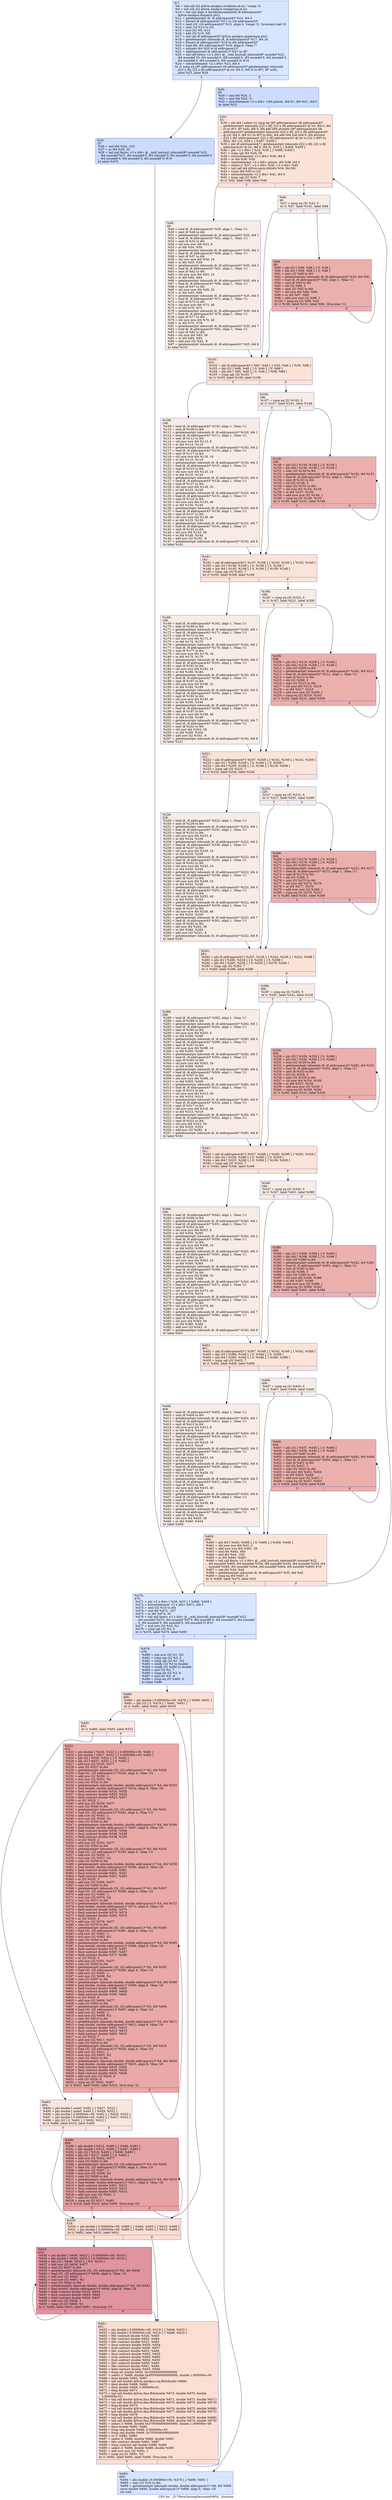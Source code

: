 digraph "CFG for '_Z17PermTestingDeviceiiiiPdPiS_' function" {
	label="CFG for '_Z17PermTestingDeviceiiiiPdPiS_' function";

	Node0x4ada310 [shape=record,color="#3d50c3ff", style=filled, fillcolor="#a7c5fe70",label="{%7:\l  %8 = tail call i32 @llvm.amdgcn.workitem.id.x(), !range !4\l  %9 = tail call i32 @llvm.amdgcn.workgroup.id.x()\l  %10 = tail call align 4 dereferenceable(64) i8 addrspace(4)*\l... @llvm.amdgcn.dispatch.ptr()\l  %11 = getelementptr i8, i8 addrspace(4)* %10, i64 4\l  %12 = bitcast i8 addrspace(4)* %11 to i16 addrspace(4)*\l  %13 = load i16, i16 addrspace(4)* %12, align 4, !range !5, !invariant.load !6\l  %14 = zext i16 %13 to i32\l  %15 = mul i32 %9, %14\l  %16 = add i32 %15, %8\l  %17 = tail call i8 addrspace(4)* @llvm.amdgcn.implicitarg.ptr()\l  %18 = getelementptr inbounds i8, i8 addrspace(4)* %17, i64 24\l  %19 = bitcast i8 addrspace(4)* %18 to i64 addrspace(4)*\l  %20 = load i64, i64 addrspace(4)* %19, align 8, !tbaa !7\l  %21 = inttoptr i64 %20 to i8 addrspace(1)*\l  %22 = addrspacecast i8 addrspace(1)* %21 to i8*\l  %23 = tail call fastcc \<2 x i64\> @__ockl_hostcall_internal(i8* noundef %22,\l... i64 noundef 33, i64 noundef 0, i64 noundef 0, i64 noundef 0, i64 noundef 0,\l... i64 noundef 0, i64 noundef 0, i64 noundef 0) #10\l  %24 = extractelement \<2 x i64\> %23, i64 0\l  br i1 icmp eq (i8* addrspacecast (i8 addrspace(4)* getelementptr inbounds\l... ([22 x i8], [22 x i8] addrspace(4)* @.str, i64 0, i64 0) to i8*), i8* null),\l... label %25, label %29\l|{<s0>T|<s1>F}}"];
	Node0x4ada310:s0 -> Node0x4adcff0;
	Node0x4ada310:s1 -> Node0x4add9e0;
	Node0x4adcff0 [shape=record,color="#3d50c3ff", style=filled, fillcolor="#8caffe70",label="{%25:\l25:                                               \l  %26 = and i64 %24, -225\l  %27 = or i64 %26, 32\l  %28 = tail call fastcc \<2 x i64\> @__ockl_hostcall_internal(i8* noundef %22,\l... i64 noundef %27, i64 noundef 0, i64 noundef 0, i64 noundef 0, i64 noundef 0,\l... i64 noundef 0, i64 noundef 0, i64 noundef 0) #10\l  br label %470\l}"];
	Node0x4adcff0 -> Node0x4addcc0;
	Node0x4add9e0 [shape=record,color="#3d50c3ff", style=filled, fillcolor="#8caffe70",label="{%29:\l29:                                               \l  %30 = and i64 %24, 2\l  %31 = and i64 %24, -3\l  %32 = insertelement \<2 x i64\> \<i64 poison, i64 0\>, i64 %31, i64 0\l  br label %33\l}"];
	Node0x4add9e0 -> Node0x4adc130;
	Node0x4adc130 [shape=record,color="#3d50c3ff", style=filled, fillcolor="#f6bfa670",label="{%33:\l33:                                               \l  %34 = phi i64 [ select (i1 icmp eq (i8* addrspacecast (i8 addrspace(4)*\l... getelementptr inbounds ([22 x i8], [22 x i8] addrspace(4)* @.str, i64 0, i64\l... 0) to i8*), i8* null), i64 0, i64 add (i64 ptrtoint (i8* addrspacecast (i8\l... addrspace(4)* getelementptr inbounds ([22 x i8], [22 x i8] addrspace(4)*\l... @.str, i64 0, i64 21) to i8*) to i64), i64 add (i64 sub (i64 0, i64 ptrtoint\l... ([22 x i8]* addrspacecast ([22 x i8] addrspace(4)* @.str to [22 x i8]*) to\l... i64)), i64 1))), %29 ], [ %467, %459 ]\l  %35 = phi i8 addrspace(4)* [ getelementptr inbounds ([22 x i8], [22 x i8]\l... addrspace(4)* @.str, i64 0, i64 0), %29 ], [ %468, %459 ]\l  %36 = phi \<2 x i64\> [ %32, %29 ], [ %466, %459 ]\l  %37 = icmp ugt i64 %34, 56\l  %38 = extractelement \<2 x i64\> %36, i64 0\l  %39 = or i64 %38, %30\l  %40 = insertelement \<2 x i64\> poison, i64 %39, i64 0\l  %41 = select i1 %37, \<2 x i64\> %36, \<2 x i64\> %40\l  %42 = tail call i64 @llvm.umin.i64(i64 %34, i64 56)\l  %43 = trunc i64 %42 to i32\l  %44 = extractelement \<2 x i64\> %41, i64 0\l  %45 = icmp ugt i32 %43, 7\l  br i1 %45, label %48, label %46\l|{<s0>T|<s1>F}}"];
	Node0x4adc130:s0 -> Node0x4adf8d0;
	Node0x4adc130:s1 -> Node0x4adf960;
	Node0x4adf960 [shape=record,color="#3d50c3ff", style=filled, fillcolor="#ecd3c570",label="{%46:\l46:                                               \l  %47 = icmp eq i32 %43, 0\l  br i1 %47, label %101, label %88\l|{<s0>T|<s1>F}}"];
	Node0x4adf960:s0 -> Node0x4adfb60;
	Node0x4adf960:s1 -> Node0x4adfbb0;
	Node0x4adf8d0 [shape=record,color="#3d50c3ff", style=filled, fillcolor="#ecd3c570",label="{%48:\l48:                                               \l  %49 = load i8, i8 addrspace(4)* %35, align 1, !tbaa !11\l  %50 = zext i8 %49 to i64\l  %51 = getelementptr inbounds i8, i8 addrspace(4)* %35, i64 1\l  %52 = load i8, i8 addrspace(4)* %51, align 1, !tbaa !11\l  %53 = zext i8 %52 to i64\l  %54 = shl nuw nsw i64 %53, 8\l  %55 = or i64 %54, %50\l  %56 = getelementptr inbounds i8, i8 addrspace(4)* %35, i64 2\l  %57 = load i8, i8 addrspace(4)* %56, align 1, !tbaa !11\l  %58 = zext i8 %57 to i64\l  %59 = shl nuw nsw i64 %58, 16\l  %60 = or i64 %55, %59\l  %61 = getelementptr inbounds i8, i8 addrspace(4)* %35, i64 3\l  %62 = load i8, i8 addrspace(4)* %61, align 1, !tbaa !11\l  %63 = zext i8 %62 to i64\l  %64 = shl nuw nsw i64 %63, 24\l  %65 = or i64 %60, %64\l  %66 = getelementptr inbounds i8, i8 addrspace(4)* %35, i64 4\l  %67 = load i8, i8 addrspace(4)* %66, align 1, !tbaa !11\l  %68 = zext i8 %67 to i64\l  %69 = shl nuw nsw i64 %68, 32\l  %70 = or i64 %65, %69\l  %71 = getelementptr inbounds i8, i8 addrspace(4)* %35, i64 5\l  %72 = load i8, i8 addrspace(4)* %71, align 1, !tbaa !11\l  %73 = zext i8 %72 to i64\l  %74 = shl nuw nsw i64 %73, 40\l  %75 = or i64 %70, %74\l  %76 = getelementptr inbounds i8, i8 addrspace(4)* %35, i64 6\l  %77 = load i8, i8 addrspace(4)* %76, align 1, !tbaa !11\l  %78 = zext i8 %77 to i64\l  %79 = shl nuw nsw i64 %78, 48\l  %80 = or i64 %75, %79\l  %81 = getelementptr inbounds i8, i8 addrspace(4)* %35, i64 7\l  %82 = load i8, i8 addrspace(4)* %81, align 1, !tbaa !11\l  %83 = zext i8 %82 to i64\l  %84 = shl nuw i64 %83, 56\l  %85 = or i64 %80, %84\l  %86 = add nsw i32 %43, -8\l  %87 = getelementptr inbounds i8, i8 addrspace(4)* %35, i64 8\l  br label %101\l}"];
	Node0x4adf8d0 -> Node0x4adfb60;
	Node0x4adfbb0 [shape=record,color="#3d50c3ff", style=filled, fillcolor="#d24b4070",label="{%88:\l88:                                               \l  %89 = phi i32 [ %99, %88 ], [ 0, %46 ]\l  %90 = phi i64 [ %98, %88 ], [ 0, %46 ]\l  %91 = zext i32 %89 to i64\l  %92 = getelementptr inbounds i8, i8 addrspace(4)* %35, i64 %91\l  %93 = load i8, i8 addrspace(4)* %92, align 1, !tbaa !11\l  %94 = zext i8 %93 to i64\l  %95 = shl i32 %89, 3\l  %96 = zext i32 %95 to i64\l  %97 = shl nuw i64 %94, %96\l  %98 = or i64 %97, %90\l  %99 = add nuw nsw i32 %89, 1\l  %100 = icmp eq i32 %99, %43\l  br i1 %100, label %101, label %88, !llvm.loop !12\l|{<s0>T|<s1>F}}"];
	Node0x4adfbb0:s0 -> Node0x4adfb60;
	Node0x4adfbb0:s1 -> Node0x4adfbb0;
	Node0x4adfb60 [shape=record,color="#3d50c3ff", style=filled, fillcolor="#f6bfa670",label="{%101:\l101:                                              \l  %102 = phi i8 addrspace(4)* [ %87, %48 ], [ %35, %46 ], [ %35, %88 ]\l  %103 = phi i32 [ %86, %48 ], [ 0, %46 ], [ 0, %88 ]\l  %104 = phi i64 [ %85, %48 ], [ 0, %46 ], [ %98, %88 ]\l  %105 = icmp ugt i32 %103, 7\l  br i1 %105, label %108, label %106\l|{<s0>T|<s1>F}}"];
	Node0x4adfb60:s0 -> Node0x4ae2850;
	Node0x4adfb60:s1 -> Node0x4ae28a0;
	Node0x4ae28a0 [shape=record,color="#3d50c3ff", style=filled, fillcolor="#ecd3c570",label="{%106:\l106:                                              \l  %107 = icmp eq i32 %103, 0\l  br i1 %107, label %161, label %148\l|{<s0>T|<s1>F}}"];
	Node0x4ae28a0:s0 -> Node0x4ae2a70;
	Node0x4ae28a0:s1 -> Node0x4ae2ac0;
	Node0x4ae2850 [shape=record,color="#3d50c3ff", style=filled, fillcolor="#ecd3c570",label="{%108:\l108:                                              \l  %109 = load i8, i8 addrspace(4)* %102, align 1, !tbaa !11\l  %110 = zext i8 %109 to i64\l  %111 = getelementptr inbounds i8, i8 addrspace(4)* %102, i64 1\l  %112 = load i8, i8 addrspace(4)* %111, align 1, !tbaa !11\l  %113 = zext i8 %112 to i64\l  %114 = shl nuw nsw i64 %113, 8\l  %115 = or i64 %114, %110\l  %116 = getelementptr inbounds i8, i8 addrspace(4)* %102, i64 2\l  %117 = load i8, i8 addrspace(4)* %116, align 1, !tbaa !11\l  %118 = zext i8 %117 to i64\l  %119 = shl nuw nsw i64 %118, 16\l  %120 = or i64 %115, %119\l  %121 = getelementptr inbounds i8, i8 addrspace(4)* %102, i64 3\l  %122 = load i8, i8 addrspace(4)* %121, align 1, !tbaa !11\l  %123 = zext i8 %122 to i64\l  %124 = shl nuw nsw i64 %123, 24\l  %125 = or i64 %120, %124\l  %126 = getelementptr inbounds i8, i8 addrspace(4)* %102, i64 4\l  %127 = load i8, i8 addrspace(4)* %126, align 1, !tbaa !11\l  %128 = zext i8 %127 to i64\l  %129 = shl nuw nsw i64 %128, 32\l  %130 = or i64 %125, %129\l  %131 = getelementptr inbounds i8, i8 addrspace(4)* %102, i64 5\l  %132 = load i8, i8 addrspace(4)* %131, align 1, !tbaa !11\l  %133 = zext i8 %132 to i64\l  %134 = shl nuw nsw i64 %133, 40\l  %135 = or i64 %130, %134\l  %136 = getelementptr inbounds i8, i8 addrspace(4)* %102, i64 6\l  %137 = load i8, i8 addrspace(4)* %136, align 1, !tbaa !11\l  %138 = zext i8 %137 to i64\l  %139 = shl nuw nsw i64 %138, 48\l  %140 = or i64 %135, %139\l  %141 = getelementptr inbounds i8, i8 addrspace(4)* %102, i64 7\l  %142 = load i8, i8 addrspace(4)* %141, align 1, !tbaa !11\l  %143 = zext i8 %142 to i64\l  %144 = shl nuw i64 %143, 56\l  %145 = or i64 %140, %144\l  %146 = add nsw i32 %103, -8\l  %147 = getelementptr inbounds i8, i8 addrspace(4)* %102, i64 8\l  br label %161\l}"];
	Node0x4ae2850 -> Node0x4ae2a70;
	Node0x4ae2ac0 [shape=record,color="#3d50c3ff", style=filled, fillcolor="#d24b4070",label="{%148:\l148:                                              \l  %149 = phi i32 [ %159, %148 ], [ 0, %106 ]\l  %150 = phi i64 [ %158, %148 ], [ 0, %106 ]\l  %151 = zext i32 %149 to i64\l  %152 = getelementptr inbounds i8, i8 addrspace(4)* %102, i64 %151\l  %153 = load i8, i8 addrspace(4)* %152, align 1, !tbaa !11\l  %154 = zext i8 %153 to i64\l  %155 = shl i32 %149, 3\l  %156 = zext i32 %155 to i64\l  %157 = shl nuw i64 %154, %156\l  %158 = or i64 %157, %150\l  %159 = add nuw nsw i32 %149, 1\l  %160 = icmp eq i32 %159, %103\l  br i1 %160, label %161, label %148\l|{<s0>T|<s1>F}}"];
	Node0x4ae2ac0:s0 -> Node0x4ae2a70;
	Node0x4ae2ac0:s1 -> Node0x4ae2ac0;
	Node0x4ae2a70 [shape=record,color="#3d50c3ff", style=filled, fillcolor="#f6bfa670",label="{%161:\l161:                                              \l  %162 = phi i8 addrspace(4)* [ %147, %108 ], [ %102, %106 ], [ %102, %148 ]\l  %163 = phi i32 [ %146, %108 ], [ 0, %106 ], [ 0, %148 ]\l  %164 = phi i64 [ %145, %108 ], [ 0, %106 ], [ %158, %148 ]\l  %165 = icmp ugt i32 %163, 7\l  br i1 %165, label %168, label %166\l|{<s0>T|<s1>F}}"];
	Node0x4ae2a70:s0 -> Node0x4ae4f90;
	Node0x4ae2a70:s1 -> Node0x4ae4fe0;
	Node0x4ae4fe0 [shape=record,color="#3d50c3ff", style=filled, fillcolor="#ecd3c570",label="{%166:\l166:                                              \l  %167 = icmp eq i32 %163, 0\l  br i1 %167, label %221, label %208\l|{<s0>T|<s1>F}}"];
	Node0x4ae4fe0:s0 -> Node0x4ae5170;
	Node0x4ae4fe0:s1 -> Node0x4ae51c0;
	Node0x4ae4f90 [shape=record,color="#3d50c3ff", style=filled, fillcolor="#ecd3c570",label="{%168:\l168:                                              \l  %169 = load i8, i8 addrspace(4)* %162, align 1, !tbaa !11\l  %170 = zext i8 %169 to i64\l  %171 = getelementptr inbounds i8, i8 addrspace(4)* %162, i64 1\l  %172 = load i8, i8 addrspace(4)* %171, align 1, !tbaa !11\l  %173 = zext i8 %172 to i64\l  %174 = shl nuw nsw i64 %173, 8\l  %175 = or i64 %174, %170\l  %176 = getelementptr inbounds i8, i8 addrspace(4)* %162, i64 2\l  %177 = load i8, i8 addrspace(4)* %176, align 1, !tbaa !11\l  %178 = zext i8 %177 to i64\l  %179 = shl nuw nsw i64 %178, 16\l  %180 = or i64 %175, %179\l  %181 = getelementptr inbounds i8, i8 addrspace(4)* %162, i64 3\l  %182 = load i8, i8 addrspace(4)* %181, align 1, !tbaa !11\l  %183 = zext i8 %182 to i64\l  %184 = shl nuw nsw i64 %183, 24\l  %185 = or i64 %180, %184\l  %186 = getelementptr inbounds i8, i8 addrspace(4)* %162, i64 4\l  %187 = load i8, i8 addrspace(4)* %186, align 1, !tbaa !11\l  %188 = zext i8 %187 to i64\l  %189 = shl nuw nsw i64 %188, 32\l  %190 = or i64 %185, %189\l  %191 = getelementptr inbounds i8, i8 addrspace(4)* %162, i64 5\l  %192 = load i8, i8 addrspace(4)* %191, align 1, !tbaa !11\l  %193 = zext i8 %192 to i64\l  %194 = shl nuw nsw i64 %193, 40\l  %195 = or i64 %190, %194\l  %196 = getelementptr inbounds i8, i8 addrspace(4)* %162, i64 6\l  %197 = load i8, i8 addrspace(4)* %196, align 1, !tbaa !11\l  %198 = zext i8 %197 to i64\l  %199 = shl nuw nsw i64 %198, 48\l  %200 = or i64 %195, %199\l  %201 = getelementptr inbounds i8, i8 addrspace(4)* %162, i64 7\l  %202 = load i8, i8 addrspace(4)* %201, align 1, !tbaa !11\l  %203 = zext i8 %202 to i64\l  %204 = shl nuw i64 %203, 56\l  %205 = or i64 %200, %204\l  %206 = add nsw i32 %163, -8\l  %207 = getelementptr inbounds i8, i8 addrspace(4)* %162, i64 8\l  br label %221\l}"];
	Node0x4ae4f90 -> Node0x4ae5170;
	Node0x4ae51c0 [shape=record,color="#3d50c3ff", style=filled, fillcolor="#d24b4070",label="{%208:\l208:                                              \l  %209 = phi i32 [ %219, %208 ], [ 0, %166 ]\l  %210 = phi i64 [ %218, %208 ], [ 0, %166 ]\l  %211 = zext i32 %209 to i64\l  %212 = getelementptr inbounds i8, i8 addrspace(4)* %162, i64 %211\l  %213 = load i8, i8 addrspace(4)* %212, align 1, !tbaa !11\l  %214 = zext i8 %213 to i64\l  %215 = shl i32 %209, 3\l  %216 = zext i32 %215 to i64\l  %217 = shl nuw i64 %214, %216\l  %218 = or i64 %217, %210\l  %219 = add nuw nsw i32 %209, 1\l  %220 = icmp eq i32 %219, %163\l  br i1 %220, label %221, label %208\l|{<s0>T|<s1>F}}"];
	Node0x4ae51c0:s0 -> Node0x4ae5170;
	Node0x4ae51c0:s1 -> Node0x4ae51c0;
	Node0x4ae5170 [shape=record,color="#3d50c3ff", style=filled, fillcolor="#f6bfa670",label="{%221:\l221:                                              \l  %222 = phi i8 addrspace(4)* [ %207, %168 ], [ %162, %166 ], [ %162, %208 ]\l  %223 = phi i32 [ %206, %168 ], [ 0, %166 ], [ 0, %208 ]\l  %224 = phi i64 [ %205, %168 ], [ 0, %166 ], [ %218, %208 ]\l  %225 = icmp ugt i32 %223, 7\l  br i1 %225, label %228, label %226\l|{<s0>T|<s1>F}}"];
	Node0x4ae5170:s0 -> Node0x4ae7210;
	Node0x4ae5170:s1 -> Node0x4ae7260;
	Node0x4ae7260 [shape=record,color="#3d50c3ff", style=filled, fillcolor="#ecd3c570",label="{%226:\l226:                                              \l  %227 = icmp eq i32 %223, 0\l  br i1 %227, label %281, label %268\l|{<s0>T|<s1>F}}"];
	Node0x4ae7260:s0 -> Node0x4ae73f0;
	Node0x4ae7260:s1 -> Node0x4ae7440;
	Node0x4ae7210 [shape=record,color="#3d50c3ff", style=filled, fillcolor="#ecd3c570",label="{%228:\l228:                                              \l  %229 = load i8, i8 addrspace(4)* %222, align 1, !tbaa !11\l  %230 = zext i8 %229 to i64\l  %231 = getelementptr inbounds i8, i8 addrspace(4)* %222, i64 1\l  %232 = load i8, i8 addrspace(4)* %231, align 1, !tbaa !11\l  %233 = zext i8 %232 to i64\l  %234 = shl nuw nsw i64 %233, 8\l  %235 = or i64 %234, %230\l  %236 = getelementptr inbounds i8, i8 addrspace(4)* %222, i64 2\l  %237 = load i8, i8 addrspace(4)* %236, align 1, !tbaa !11\l  %238 = zext i8 %237 to i64\l  %239 = shl nuw nsw i64 %238, 16\l  %240 = or i64 %235, %239\l  %241 = getelementptr inbounds i8, i8 addrspace(4)* %222, i64 3\l  %242 = load i8, i8 addrspace(4)* %241, align 1, !tbaa !11\l  %243 = zext i8 %242 to i64\l  %244 = shl nuw nsw i64 %243, 24\l  %245 = or i64 %240, %244\l  %246 = getelementptr inbounds i8, i8 addrspace(4)* %222, i64 4\l  %247 = load i8, i8 addrspace(4)* %246, align 1, !tbaa !11\l  %248 = zext i8 %247 to i64\l  %249 = shl nuw nsw i64 %248, 32\l  %250 = or i64 %245, %249\l  %251 = getelementptr inbounds i8, i8 addrspace(4)* %222, i64 5\l  %252 = load i8, i8 addrspace(4)* %251, align 1, !tbaa !11\l  %253 = zext i8 %252 to i64\l  %254 = shl nuw nsw i64 %253, 40\l  %255 = or i64 %250, %254\l  %256 = getelementptr inbounds i8, i8 addrspace(4)* %222, i64 6\l  %257 = load i8, i8 addrspace(4)* %256, align 1, !tbaa !11\l  %258 = zext i8 %257 to i64\l  %259 = shl nuw nsw i64 %258, 48\l  %260 = or i64 %255, %259\l  %261 = getelementptr inbounds i8, i8 addrspace(4)* %222, i64 7\l  %262 = load i8, i8 addrspace(4)* %261, align 1, !tbaa !11\l  %263 = zext i8 %262 to i64\l  %264 = shl nuw i64 %263, 56\l  %265 = or i64 %260, %264\l  %266 = add nsw i32 %223, -8\l  %267 = getelementptr inbounds i8, i8 addrspace(4)* %222, i64 8\l  br label %281\l}"];
	Node0x4ae7210 -> Node0x4ae73f0;
	Node0x4ae7440 [shape=record,color="#3d50c3ff", style=filled, fillcolor="#d24b4070",label="{%268:\l268:                                              \l  %269 = phi i32 [ %279, %268 ], [ 0, %226 ]\l  %270 = phi i64 [ %278, %268 ], [ 0, %226 ]\l  %271 = zext i32 %269 to i64\l  %272 = getelementptr inbounds i8, i8 addrspace(4)* %222, i64 %271\l  %273 = load i8, i8 addrspace(4)* %272, align 1, !tbaa !11\l  %274 = zext i8 %273 to i64\l  %275 = shl i32 %269, 3\l  %276 = zext i32 %275 to i64\l  %277 = shl nuw i64 %274, %276\l  %278 = or i64 %277, %270\l  %279 = add nuw nsw i32 %269, 1\l  %280 = icmp eq i32 %279, %223\l  br i1 %280, label %281, label %268\l|{<s0>T|<s1>F}}"];
	Node0x4ae7440:s0 -> Node0x4ae73f0;
	Node0x4ae7440:s1 -> Node0x4ae7440;
	Node0x4ae73f0 [shape=record,color="#3d50c3ff", style=filled, fillcolor="#f6bfa670",label="{%281:\l281:                                              \l  %282 = phi i8 addrspace(4)* [ %267, %228 ], [ %222, %226 ], [ %222, %268 ]\l  %283 = phi i32 [ %266, %228 ], [ 0, %226 ], [ 0, %268 ]\l  %284 = phi i64 [ %265, %228 ], [ 0, %226 ], [ %278, %268 ]\l  %285 = icmp ugt i32 %283, 7\l  br i1 %285, label %288, label %286\l|{<s0>T|<s1>F}}"];
	Node0x4ae73f0:s0 -> Node0x4ae9c60;
	Node0x4ae73f0:s1 -> Node0x4ae9cb0;
	Node0x4ae9cb0 [shape=record,color="#3d50c3ff", style=filled, fillcolor="#ecd3c570",label="{%286:\l286:                                              \l  %287 = icmp eq i32 %283, 0\l  br i1 %287, label %341, label %328\l|{<s0>T|<s1>F}}"];
	Node0x4ae9cb0:s0 -> Node0x4ae9e40;
	Node0x4ae9cb0:s1 -> Node0x4ae9e90;
	Node0x4ae9c60 [shape=record,color="#3d50c3ff", style=filled, fillcolor="#ecd3c570",label="{%288:\l288:                                              \l  %289 = load i8, i8 addrspace(4)* %282, align 1, !tbaa !11\l  %290 = zext i8 %289 to i64\l  %291 = getelementptr inbounds i8, i8 addrspace(4)* %282, i64 1\l  %292 = load i8, i8 addrspace(4)* %291, align 1, !tbaa !11\l  %293 = zext i8 %292 to i64\l  %294 = shl nuw nsw i64 %293, 8\l  %295 = or i64 %294, %290\l  %296 = getelementptr inbounds i8, i8 addrspace(4)* %282, i64 2\l  %297 = load i8, i8 addrspace(4)* %296, align 1, !tbaa !11\l  %298 = zext i8 %297 to i64\l  %299 = shl nuw nsw i64 %298, 16\l  %300 = or i64 %295, %299\l  %301 = getelementptr inbounds i8, i8 addrspace(4)* %282, i64 3\l  %302 = load i8, i8 addrspace(4)* %301, align 1, !tbaa !11\l  %303 = zext i8 %302 to i64\l  %304 = shl nuw nsw i64 %303, 24\l  %305 = or i64 %300, %304\l  %306 = getelementptr inbounds i8, i8 addrspace(4)* %282, i64 4\l  %307 = load i8, i8 addrspace(4)* %306, align 1, !tbaa !11\l  %308 = zext i8 %307 to i64\l  %309 = shl nuw nsw i64 %308, 32\l  %310 = or i64 %305, %309\l  %311 = getelementptr inbounds i8, i8 addrspace(4)* %282, i64 5\l  %312 = load i8, i8 addrspace(4)* %311, align 1, !tbaa !11\l  %313 = zext i8 %312 to i64\l  %314 = shl nuw nsw i64 %313, 40\l  %315 = or i64 %310, %314\l  %316 = getelementptr inbounds i8, i8 addrspace(4)* %282, i64 6\l  %317 = load i8, i8 addrspace(4)* %316, align 1, !tbaa !11\l  %318 = zext i8 %317 to i64\l  %319 = shl nuw nsw i64 %318, 48\l  %320 = or i64 %315, %319\l  %321 = getelementptr inbounds i8, i8 addrspace(4)* %282, i64 7\l  %322 = load i8, i8 addrspace(4)* %321, align 1, !tbaa !11\l  %323 = zext i8 %322 to i64\l  %324 = shl nuw i64 %323, 56\l  %325 = or i64 %320, %324\l  %326 = add nsw i32 %283, -8\l  %327 = getelementptr inbounds i8, i8 addrspace(4)* %282, i64 8\l  br label %341\l}"];
	Node0x4ae9c60 -> Node0x4ae9e40;
	Node0x4ae9e90 [shape=record,color="#3d50c3ff", style=filled, fillcolor="#d24b4070",label="{%328:\l328:                                              \l  %329 = phi i32 [ %339, %328 ], [ 0, %286 ]\l  %330 = phi i64 [ %338, %328 ], [ 0, %286 ]\l  %331 = zext i32 %329 to i64\l  %332 = getelementptr inbounds i8, i8 addrspace(4)* %282, i64 %331\l  %333 = load i8, i8 addrspace(4)* %332, align 1, !tbaa !11\l  %334 = zext i8 %333 to i64\l  %335 = shl i32 %329, 3\l  %336 = zext i32 %335 to i64\l  %337 = shl nuw i64 %334, %336\l  %338 = or i64 %337, %330\l  %339 = add nuw nsw i32 %329, 1\l  %340 = icmp eq i32 %339, %283\l  br i1 %340, label %341, label %328\l|{<s0>T|<s1>F}}"];
	Node0x4ae9e90:s0 -> Node0x4ae9e40;
	Node0x4ae9e90:s1 -> Node0x4ae9e90;
	Node0x4ae9e40 [shape=record,color="#3d50c3ff", style=filled, fillcolor="#f6bfa670",label="{%341:\l341:                                              \l  %342 = phi i8 addrspace(4)* [ %327, %288 ], [ %282, %286 ], [ %282, %328 ]\l  %343 = phi i32 [ %326, %288 ], [ 0, %286 ], [ 0, %328 ]\l  %344 = phi i64 [ %325, %288 ], [ 0, %286 ], [ %338, %328 ]\l  %345 = icmp ugt i32 %343, 7\l  br i1 %345, label %348, label %346\l|{<s0>T|<s1>F}}"];
	Node0x4ae9e40:s0 -> Node0x4ae03a0;
	Node0x4ae9e40:s1 -> Node0x4ae03f0;
	Node0x4ae03f0 [shape=record,color="#3d50c3ff", style=filled, fillcolor="#ecd3c570",label="{%346:\l346:                                              \l  %347 = icmp eq i32 %343, 0\l  br i1 %347, label %401, label %388\l|{<s0>T|<s1>F}}"];
	Node0x4ae03f0:s0 -> Node0x4ae0580;
	Node0x4ae03f0:s1 -> Node0x4ae05d0;
	Node0x4ae03a0 [shape=record,color="#3d50c3ff", style=filled, fillcolor="#ecd3c570",label="{%348:\l348:                                              \l  %349 = load i8, i8 addrspace(4)* %342, align 1, !tbaa !11\l  %350 = zext i8 %349 to i64\l  %351 = getelementptr inbounds i8, i8 addrspace(4)* %342, i64 1\l  %352 = load i8, i8 addrspace(4)* %351, align 1, !tbaa !11\l  %353 = zext i8 %352 to i64\l  %354 = shl nuw nsw i64 %353, 8\l  %355 = or i64 %354, %350\l  %356 = getelementptr inbounds i8, i8 addrspace(4)* %342, i64 2\l  %357 = load i8, i8 addrspace(4)* %356, align 1, !tbaa !11\l  %358 = zext i8 %357 to i64\l  %359 = shl nuw nsw i64 %358, 16\l  %360 = or i64 %355, %359\l  %361 = getelementptr inbounds i8, i8 addrspace(4)* %342, i64 3\l  %362 = load i8, i8 addrspace(4)* %361, align 1, !tbaa !11\l  %363 = zext i8 %362 to i64\l  %364 = shl nuw nsw i64 %363, 24\l  %365 = or i64 %360, %364\l  %366 = getelementptr inbounds i8, i8 addrspace(4)* %342, i64 4\l  %367 = load i8, i8 addrspace(4)* %366, align 1, !tbaa !11\l  %368 = zext i8 %367 to i64\l  %369 = shl nuw nsw i64 %368, 32\l  %370 = or i64 %365, %369\l  %371 = getelementptr inbounds i8, i8 addrspace(4)* %342, i64 5\l  %372 = load i8, i8 addrspace(4)* %371, align 1, !tbaa !11\l  %373 = zext i8 %372 to i64\l  %374 = shl nuw nsw i64 %373, 40\l  %375 = or i64 %370, %374\l  %376 = getelementptr inbounds i8, i8 addrspace(4)* %342, i64 6\l  %377 = load i8, i8 addrspace(4)* %376, align 1, !tbaa !11\l  %378 = zext i8 %377 to i64\l  %379 = shl nuw nsw i64 %378, 48\l  %380 = or i64 %375, %379\l  %381 = getelementptr inbounds i8, i8 addrspace(4)* %342, i64 7\l  %382 = load i8, i8 addrspace(4)* %381, align 1, !tbaa !11\l  %383 = zext i8 %382 to i64\l  %384 = shl nuw i64 %383, 56\l  %385 = or i64 %380, %384\l  %386 = add nsw i32 %343, -8\l  %387 = getelementptr inbounds i8, i8 addrspace(4)* %342, i64 8\l  br label %401\l}"];
	Node0x4ae03a0 -> Node0x4ae0580;
	Node0x4ae05d0 [shape=record,color="#3d50c3ff", style=filled, fillcolor="#d24b4070",label="{%388:\l388:                                              \l  %389 = phi i32 [ %399, %388 ], [ 0, %346 ]\l  %390 = phi i64 [ %398, %388 ], [ 0, %346 ]\l  %391 = zext i32 %389 to i64\l  %392 = getelementptr inbounds i8, i8 addrspace(4)* %342, i64 %391\l  %393 = load i8, i8 addrspace(4)* %392, align 1, !tbaa !11\l  %394 = zext i8 %393 to i64\l  %395 = shl i32 %389, 3\l  %396 = zext i32 %395 to i64\l  %397 = shl nuw i64 %394, %396\l  %398 = or i64 %397, %390\l  %399 = add nuw nsw i32 %389, 1\l  %400 = icmp eq i32 %399, %343\l  br i1 %400, label %401, label %388\l|{<s0>T|<s1>F}}"];
	Node0x4ae05d0:s0 -> Node0x4ae0580;
	Node0x4ae05d0:s1 -> Node0x4ae05d0;
	Node0x4ae0580 [shape=record,color="#3d50c3ff", style=filled, fillcolor="#f6bfa670",label="{%401:\l401:                                              \l  %402 = phi i8 addrspace(4)* [ %387, %348 ], [ %342, %346 ], [ %342, %388 ]\l  %403 = phi i32 [ %386, %348 ], [ 0, %346 ], [ 0, %388 ]\l  %404 = phi i64 [ %385, %348 ], [ 0, %346 ], [ %398, %388 ]\l  %405 = icmp ugt i32 %403, 7\l  br i1 %405, label %408, label %406\l|{<s0>T|<s1>F}}"];
	Node0x4ae0580:s0 -> Node0x4aef140;
	Node0x4ae0580:s1 -> Node0x4aef190;
	Node0x4aef190 [shape=record,color="#3d50c3ff", style=filled, fillcolor="#ecd3c570",label="{%406:\l406:                                              \l  %407 = icmp eq i32 %403, 0\l  br i1 %407, label %459, label %446\l|{<s0>T|<s1>F}}"];
	Node0x4aef190:s0 -> Node0x4adee00;
	Node0x4aef190:s1 -> Node0x4aef320;
	Node0x4aef140 [shape=record,color="#3d50c3ff", style=filled, fillcolor="#ecd3c570",label="{%408:\l408:                                              \l  %409 = load i8, i8 addrspace(4)* %402, align 1, !tbaa !11\l  %410 = zext i8 %409 to i64\l  %411 = getelementptr inbounds i8, i8 addrspace(4)* %402, i64 1\l  %412 = load i8, i8 addrspace(4)* %411, align 1, !tbaa !11\l  %413 = zext i8 %412 to i64\l  %414 = shl nuw nsw i64 %413, 8\l  %415 = or i64 %414, %410\l  %416 = getelementptr inbounds i8, i8 addrspace(4)* %402, i64 2\l  %417 = load i8, i8 addrspace(4)* %416, align 1, !tbaa !11\l  %418 = zext i8 %417 to i64\l  %419 = shl nuw nsw i64 %418, 16\l  %420 = or i64 %415, %419\l  %421 = getelementptr inbounds i8, i8 addrspace(4)* %402, i64 3\l  %422 = load i8, i8 addrspace(4)* %421, align 1, !tbaa !11\l  %423 = zext i8 %422 to i64\l  %424 = shl nuw nsw i64 %423, 24\l  %425 = or i64 %420, %424\l  %426 = getelementptr inbounds i8, i8 addrspace(4)* %402, i64 4\l  %427 = load i8, i8 addrspace(4)* %426, align 1, !tbaa !11\l  %428 = zext i8 %427 to i64\l  %429 = shl nuw nsw i64 %428, 32\l  %430 = or i64 %425, %429\l  %431 = getelementptr inbounds i8, i8 addrspace(4)* %402, i64 5\l  %432 = load i8, i8 addrspace(4)* %431, align 1, !tbaa !11\l  %433 = zext i8 %432 to i64\l  %434 = shl nuw nsw i64 %433, 40\l  %435 = or i64 %430, %434\l  %436 = getelementptr inbounds i8, i8 addrspace(4)* %402, i64 6\l  %437 = load i8, i8 addrspace(4)* %436, align 1, !tbaa !11\l  %438 = zext i8 %437 to i64\l  %439 = shl nuw nsw i64 %438, 48\l  %440 = or i64 %435, %439\l  %441 = getelementptr inbounds i8, i8 addrspace(4)* %402, i64 7\l  %442 = load i8, i8 addrspace(4)* %441, align 1, !tbaa !11\l  %443 = zext i8 %442 to i64\l  %444 = shl nuw i64 %443, 56\l  %445 = or i64 %440, %444\l  br label %459\l}"];
	Node0x4aef140 -> Node0x4adee00;
	Node0x4aef320 [shape=record,color="#3d50c3ff", style=filled, fillcolor="#d24b4070",label="{%446:\l446:                                              \l  %447 = phi i32 [ %457, %446 ], [ 0, %406 ]\l  %448 = phi i64 [ %456, %446 ], [ 0, %406 ]\l  %449 = zext i32 %447 to i64\l  %450 = getelementptr inbounds i8, i8 addrspace(4)* %402, i64 %449\l  %451 = load i8, i8 addrspace(4)* %450, align 1, !tbaa !11\l  %452 = zext i8 %451 to i64\l  %453 = shl i32 %447, 3\l  %454 = zext i32 %453 to i64\l  %455 = shl nuw i64 %452, %454\l  %456 = or i64 %455, %448\l  %457 = add nuw nsw i32 %447, 1\l  %458 = icmp eq i32 %457, %403\l  br i1 %458, label %459, label %446\l|{<s0>T|<s1>F}}"];
	Node0x4aef320:s0 -> Node0x4adee00;
	Node0x4aef320:s1 -> Node0x4aef320;
	Node0x4adee00 [shape=record,color="#3d50c3ff", style=filled, fillcolor="#f6bfa670",label="{%459:\l459:                                              \l  %460 = phi i64 [ %445, %408 ], [ 0, %406 ], [ %456, %446 ]\l  %461 = shl nuw nsw i64 %42, 2\l  %462 = add nuw nsw i64 %461, 28\l  %463 = and i64 %462, 480\l  %464 = and i64 %44, -225\l  %465 = or i64 %464, %463\l  %466 = tail call fastcc \<2 x i64\> @__ockl_hostcall_internal(i8* noundef %22,\l... i64 noundef %465, i64 noundef %104, i64 noundef %164, i64 noundef %224, i64\l... noundef %284, i64 noundef %344, i64 noundef %404, i64 noundef %460) #10\l  %467 = sub i64 %34, %42\l  %468 = getelementptr inbounds i8, i8 addrspace(4)* %35, i64 %42\l  %469 = icmp eq i64 %467, 0\l  br i1 %469, label %470, label %33\l|{<s0>T|<s1>F}}"];
	Node0x4adee00:s0 -> Node0x4addcc0;
	Node0x4adee00:s1 -> Node0x4adc130;
	Node0x4addcc0 [shape=record,color="#3d50c3ff", style=filled, fillcolor="#a7c5fe70",label="{%470:\l470:                                              \l  %471 = phi \<2 x i64\> [ %28, %25 ], [ %466, %459 ]\l  %472 = extractelement \<2 x i64\> %471, i64 0\l  %473 = zext i32 %16 to i64\l  %474 = and i64 %472, -227\l  %475 = or i64 %474, 34\l  %476 = tail call fastcc \<2 x i64\> @__ockl_hostcall_internal(i8* noundef %22,\l... i64 noundef %475, i64 noundef %473, i64 noundef 0, i64 noundef 0, i64 noundef\l... 0, i64 noundef 0, i64 noundef 0, i64 noundef 0) #10\l  %477 = mul nsw i32 %16, %1\l  %478 = icmp sgt i32 %2, 0\l  br i1 %478, label %479, label %693\l|{<s0>T|<s1>F}}"];
	Node0x4addcc0:s0 -> Node0x4af1d30;
	Node0x4addcc0:s1 -> Node0x4af1d80;
	Node0x4af1d30 [shape=record,color="#3d50c3ff", style=filled, fillcolor="#96b7ff70",label="{%479:\l479:                                              \l  %480 = sub nsw i32 %1, %3\l  %481 = icmp sgt i32 %3, 0\l  %482 = icmp sgt i32 %1, %3\l  %483 = sitofp i32 %3 to double\l  %484 = sitofp i32 %480 to double\l  %485 = and i32 %3, 7\l  %486 = icmp ult i32 %3, 8\l  %487 = and i32 %3, -8\l  %488 = icmp eq i32 %485, 0\l  br label %489\l}"];
	Node0x4af1d30 -> Node0x4af2350;
	Node0x4af2350 [shape=record,color="#3d50c3ff", style=filled, fillcolor="#f7b59970",label="{%489:\l489:                                              \l  %490 = phi double [ 0.000000e+00, %479 ], [ %690, %651 ]\l  %491 = phi i32 [ 0, %479 ], [ %691, %651 ]\l  br i1 %481, label %492, label %519\l|{<s0>T|<s1>F}}"];
	Node0x4af2350:s0 -> Node0x4af2fd0;
	Node0x4af2350:s1 -> Node0x4af3020;
	Node0x4af2fd0 [shape=record,color="#3d50c3ff", style=filled, fillcolor="#f3c7b170",label="{%492:\l492:                                              \l  br i1 %486, label %493, label %522\l|{<s0>T|<s1>F}}"];
	Node0x4af2fd0:s0 -> Node0x4af3120;
	Node0x4af2fd0:s1 -> Node0x4af3170;
	Node0x4af3120 [shape=record,color="#3d50c3ff", style=filled, fillcolor="#f3c7b170",label="{%493:\l493:                                              \l  %494 = phi double [ undef, %492 ], [ %627, %522 ]\l  %495 = phi double [ undef, %492 ], [ %629, %522 ]\l  %496 = phi double [ 0.000000e+00, %492 ], [ %629, %522 ]\l  %497 = phi double [ 0.000000e+00, %492 ], [ %627, %522 ]\l  %498 = phi i32 [ 0, %492 ], [ %630, %522 ]\l  br i1 %488, label %519, label %499\l|{<s0>T|<s1>F}}"];
	Node0x4af3120:s0 -> Node0x4af3020;
	Node0x4af3120:s1 -> Node0x4af3b10;
	Node0x4af3b10 [shape=record,color="#b70d28ff", style=filled, fillcolor="#c32e3170",label="{%499:\l499:                                              \l  %500 = phi double [ %515, %499 ], [ %496, %493 ]\l  %501 = phi double [ %513, %499 ], [ %497, %493 ]\l  %502 = phi i32 [ %516, %499 ], [ %498, %493 ]\l  %503 = phi i32 [ %517, %499 ], [ 0, %493 ]\l  %504 = add nsw i32 %502, %477\l  %505 = sext i32 %504 to i64\l  %506 = getelementptr inbounds i32, i32 addrspace(1)* %5, i64 %505\l  %507 = load i32, i32 addrspace(1)* %506, align 4, !tbaa !14\l  %508 = add nsw i32 %507, -1\l  %509 = mul nsw i32 %508, %2\l  %510 = sext i32 %509 to i64\l  %511 = getelementptr inbounds double, double addrspace(1)* %4, i64 %510\l  %512 = load double, double addrspace(1)* %511, align 8, !tbaa !18\l  %513 = fadd contract double %501, %512\l  %514 = fmul contract double %512, %512\l  %515 = fadd contract double %500, %514\l  %516 = add nuw nsw i32 %502, 1\l  %517 = add i32 %503, 1\l  %518 = icmp eq i32 %517, %485\l  br i1 %518, label %519, label %499, !llvm.loop !20\l|{<s0>T|<s1>F}}"];
	Node0x4af3b10:s0 -> Node0x4af3020;
	Node0x4af3b10:s1 -> Node0x4af3b10;
	Node0x4af3020 [shape=record,color="#3d50c3ff", style=filled, fillcolor="#f7b59970",label="{%519:\l519:                                              \l  %520 = phi double [ 0.000000e+00, %489 ], [ %494, %493 ], [ %513, %499 ]\l  %521 = phi double [ 0.000000e+00, %489 ], [ %495, %493 ], [ %515, %499 ]\l  br i1 %482, label %633, label %651\l|{<s0>T|<s1>F}}"];
	Node0x4af3020:s0 -> Node0x4ae8a10;
	Node0x4af3020:s1 -> Node0x4af2e20;
	Node0x4af3170 [shape=record,color="#b70d28ff", style=filled, fillcolor="#ca3b3770",label="{%522:\l522:                                              \l  %523 = phi double [ %629, %522 ], [ 0.000000e+00, %492 ]\l  %524 = phi double [ %627, %522 ], [ 0.000000e+00, %492 ]\l  %525 = phi i32 [ %630, %522 ], [ 0, %492 ]\l  %526 = phi i32 [ %631, %522 ], [ 0, %492 ]\l  %527 = add nsw i32 %525, %477\l  %528 = sext i32 %527 to i64\l  %529 = getelementptr inbounds i32, i32 addrspace(1)* %5, i64 %528\l  %530 = load i32, i32 addrspace(1)* %529, align 4, !tbaa !14\l  %531 = add nsw i32 %530, -1\l  %532 = mul nsw i32 %531, %2\l  %533 = sext i32 %532 to i64\l  %534 = getelementptr inbounds double, double addrspace(1)* %4, i64 %533\l  %535 = load double, double addrspace(1)* %534, align 8, !tbaa !18\l  %536 = fadd contract double %524, %535\l  %537 = fmul contract double %535, %535\l  %538 = fadd contract double %523, %537\l  %539 = or i32 %525, 1\l  %540 = add nsw i32 %539, %477\l  %541 = sext i32 %540 to i64\l  %542 = getelementptr inbounds i32, i32 addrspace(1)* %5, i64 %541\l  %543 = load i32, i32 addrspace(1)* %542, align 4, !tbaa !14\l  %544 = add nsw i32 %543, -1\l  %545 = mul nsw i32 %544, %2\l  %546 = sext i32 %545 to i64\l  %547 = getelementptr inbounds double, double addrspace(1)* %4, i64 %546\l  %548 = load double, double addrspace(1)* %547, align 8, !tbaa !18\l  %549 = fadd contract double %536, %548\l  %550 = fmul contract double %548, %548\l  %551 = fadd contract double %538, %550\l  %552 = or i32 %525, 2\l  %553 = add nsw i32 %552, %477\l  %554 = sext i32 %553 to i64\l  %555 = getelementptr inbounds i32, i32 addrspace(1)* %5, i64 %554\l  %556 = load i32, i32 addrspace(1)* %555, align 4, !tbaa !14\l  %557 = add nsw i32 %556, -1\l  %558 = mul nsw i32 %557, %2\l  %559 = sext i32 %558 to i64\l  %560 = getelementptr inbounds double, double addrspace(1)* %4, i64 %559\l  %561 = load double, double addrspace(1)* %560, align 8, !tbaa !18\l  %562 = fadd contract double %549, %561\l  %563 = fmul contract double %561, %561\l  %564 = fadd contract double %551, %563\l  %565 = or i32 %525, 3\l  %566 = add nsw i32 %565, %477\l  %567 = sext i32 %566 to i64\l  %568 = getelementptr inbounds i32, i32 addrspace(1)* %5, i64 %567\l  %569 = load i32, i32 addrspace(1)* %568, align 4, !tbaa !14\l  %570 = add nsw i32 %569, -1\l  %571 = mul nsw i32 %570, %2\l  %572 = sext i32 %571 to i64\l  %573 = getelementptr inbounds double, double addrspace(1)* %4, i64 %572\l  %574 = load double, double addrspace(1)* %573, align 8, !tbaa !18\l  %575 = fadd contract double %562, %574\l  %576 = fmul contract double %574, %574\l  %577 = fadd contract double %564, %576\l  %578 = or i32 %525, 4\l  %579 = add nsw i32 %578, %477\l  %580 = sext i32 %579 to i64\l  %581 = getelementptr inbounds i32, i32 addrspace(1)* %5, i64 %580\l  %582 = load i32, i32 addrspace(1)* %581, align 4, !tbaa !14\l  %583 = add nsw i32 %582, -1\l  %584 = mul nsw i32 %583, %2\l  %585 = sext i32 %584 to i64\l  %586 = getelementptr inbounds double, double addrspace(1)* %4, i64 %585\l  %587 = load double, double addrspace(1)* %586, align 8, !tbaa !18\l  %588 = fadd contract double %575, %587\l  %589 = fmul contract double %587, %587\l  %590 = fadd contract double %577, %589\l  %591 = or i32 %525, 5\l  %592 = add nsw i32 %591, %477\l  %593 = sext i32 %592 to i64\l  %594 = getelementptr inbounds i32, i32 addrspace(1)* %5, i64 %593\l  %595 = load i32, i32 addrspace(1)* %594, align 4, !tbaa !14\l  %596 = add nsw i32 %595, -1\l  %597 = mul nsw i32 %596, %2\l  %598 = sext i32 %597 to i64\l  %599 = getelementptr inbounds double, double addrspace(1)* %4, i64 %598\l  %600 = load double, double addrspace(1)* %599, align 8, !tbaa !18\l  %601 = fadd contract double %588, %600\l  %602 = fmul contract double %600, %600\l  %603 = fadd contract double %590, %602\l  %604 = or i32 %525, 6\l  %605 = add nsw i32 %604, %477\l  %606 = sext i32 %605 to i64\l  %607 = getelementptr inbounds i32, i32 addrspace(1)* %5, i64 %606\l  %608 = load i32, i32 addrspace(1)* %607, align 4, !tbaa !14\l  %609 = add nsw i32 %608, -1\l  %610 = mul nsw i32 %609, %2\l  %611 = sext i32 %610 to i64\l  %612 = getelementptr inbounds double, double addrspace(1)* %4, i64 %611\l  %613 = load double, double addrspace(1)* %612, align 8, !tbaa !18\l  %614 = fadd contract double %601, %613\l  %615 = fmul contract double %613, %613\l  %616 = fadd contract double %603, %615\l  %617 = or i32 %525, 7\l  %618 = add nsw i32 %617, %477\l  %619 = sext i32 %618 to i64\l  %620 = getelementptr inbounds i32, i32 addrspace(1)* %5, i64 %619\l  %621 = load i32, i32 addrspace(1)* %620, align 4, !tbaa !14\l  %622 = add nsw i32 %621, -1\l  %623 = mul nsw i32 %622, %2\l  %624 = sext i32 %623 to i64\l  %625 = getelementptr inbounds double, double addrspace(1)* %4, i64 %624\l  %626 = load double, double addrspace(1)* %625, align 8, !tbaa !18\l  %627 = fadd contract double %614, %626\l  %628 = fmul contract double %626, %626\l  %629 = fadd contract double %616, %628\l  %630 = add nuw nsw i32 %525, 8\l  %631 = add i32 %526, 8\l  %632 = icmp eq i32 %631, %487\l  br i1 %632, label %493, label %522, !llvm.loop !21\l|{<s0>T|<s1>F}}"];
	Node0x4af3170:s0 -> Node0x4af3120;
	Node0x4af3170:s1 -> Node0x4af3170;
	Node0x4ae8a10 [shape=record,color="#b70d28ff", style=filled, fillcolor="#b70d2870",label="{%633:\l633:                                              \l  %634 = phi double [ %648, %633 ], [ 0.000000e+00, %519 ]\l  %635 = phi double [ %646, %633 ], [ 0.000000e+00, %519 ]\l  %636 = phi i32 [ %649, %633 ], [ %3, %519 ]\l  %637 = add nsw i32 %636, %477\l  %638 = sext i32 %637 to i64\l  %639 = getelementptr inbounds i32, i32 addrspace(1)* %5, i64 %638\l  %640 = load i32, i32 addrspace(1)* %639, align 4, !tbaa !14\l  %641 = add nsw i32 %640, -1\l  %642 = mul nsw i32 %641, %2\l  %643 = sext i32 %642 to i64\l  %644 = getelementptr inbounds double, double addrspace(1)* %4, i64 %643\l  %645 = load double, double addrspace(1)* %644, align 8, !tbaa !18\l  %646 = fadd contract double %635, %645\l  %647 = fmul contract double %645, %645\l  %648 = fadd contract double %634, %647\l  %649 = add nsw i32 %636, 1\l  %650 = icmp slt i32 %649, %1\l  br i1 %650, label %633, label %651, !llvm.loop !23\l|{<s0>T|<s1>F}}"];
	Node0x4ae8a10:s0 -> Node0x4ae8a10;
	Node0x4ae8a10:s1 -> Node0x4af2e20;
	Node0x4af2e20 [shape=record,color="#3d50c3ff", style=filled, fillcolor="#f7b59970",label="{%651:\l651:                                              \l  %652 = phi double [ 0.000000e+00, %519 ], [ %646, %633 ]\l  %653 = phi double [ 0.000000e+00, %519 ], [ %648, %633 ]\l  %654 = fdiv contract double %520, %483\l  %655 = fdiv contract double %652, %484\l  %656 = fdiv contract double %521, %483\l  %657 = fmul contract double %654, %654\l  %658 = fsub contract double %656, %657\l  %659 = fdiv contract double %653, %484\l  %660 = fmul contract double %655, %655\l  %661 = fsub contract double %659, %660\l  %662 = fsub contract double %654, %655\l  %663 = fdiv contract double %658, %483\l  %664 = fdiv contract double %661, %484\l  %665 = fadd contract double %663, %664\l  %666 = fcmp olt double %665, 0x1000000000000000\l  %667 = select i1 %666, double 0x4FF0000000000000, double 1.000000e+00\l  %668 = fmul double %665, %667\l  %669 = tail call double @llvm.amdgcn.rsq.f64(double %668)\l  %670 = fmul double %668, %669\l  %671 = fmul double %669, 5.000000e-01\l  %672 = fneg double %671\l  %673 = tail call double @llvm.fma.f64(double %672, double %670, double\l... 5.000000e-01)\l  %674 = tail call double @llvm.fma.f64(double %671, double %673, double %671)\l  %675 = tail call double @llvm.fma.f64(double %670, double %673, double %670)\l  %676 = fneg double %675\l  %677 = tail call double @llvm.fma.f64(double %676, double %675, double %668)\l  %678 = tail call double @llvm.fma.f64(double %677, double %674, double %675)\l  %679 = fneg double %678\l  %680 = tail call double @llvm.fma.f64(double %679, double %678, double %668)\l  %681 = tail call double @llvm.fma.f64(double %680, double %674, double %678)\l  %682 = select i1 %666, double 0x37F0000000000000, double 1.000000e+00\l  %683 = fmul double %682, %681\l  %684 = fcmp oeq double %668, 0.000000e+00\l  %685 = fcmp oeq double %668, 0x7FF0000000000000\l  %686 = or i1 %684, %685\l  %687 = select i1 %686, double %668, double %683\l  %688 = fdiv contract double %662, %687\l  %689 = fcmp contract ogt double %688, %490\l  %690 = select i1 %689, double %688, double %490\l  %691 = add nuw nsw i32 %491, 1\l  %692 = icmp eq i32 %691, %2\l  br i1 %692, label %693, label %489, !llvm.loop !24\l|{<s0>T|<s1>F}}"];
	Node0x4af2e20:s0 -> Node0x4af1d80;
	Node0x4af2e20:s1 -> Node0x4af2350;
	Node0x4af1d80 [shape=record,color="#3d50c3ff", style=filled, fillcolor="#a7c5fe70",label="{%693:\l693:                                              \l  %694 = phi double [ 0.000000e+00, %470 ], [ %690, %651 ]\l  %695 = sext i32 %16 to i64\l  %696 = getelementptr inbounds double, double addrspace(1)* %6, i64 %695\l  store double %694, double addrspace(1)* %696, align 8, !tbaa !18\l  ret void\l}"];
}
